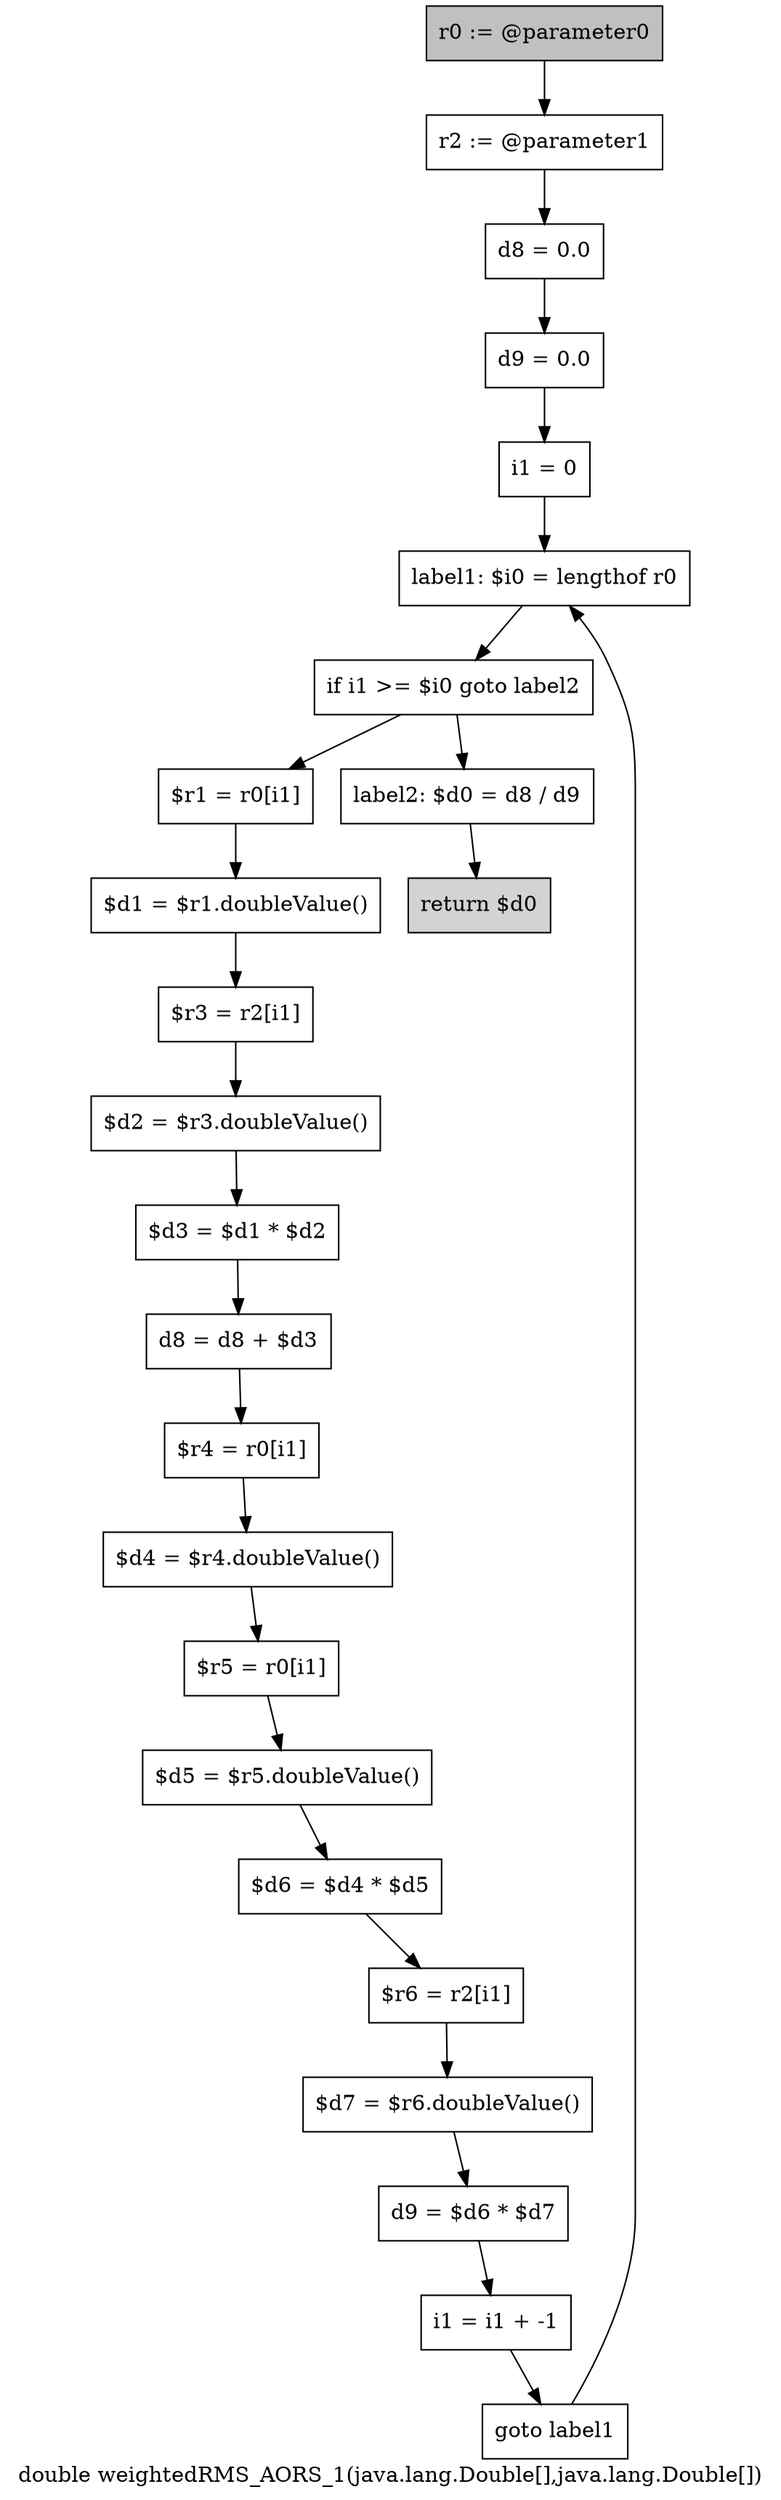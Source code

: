 digraph "double weightedRMS_AORS_1(java.lang.Double[],java.lang.Double[])" {
    label="double weightedRMS_AORS_1(java.lang.Double[],java.lang.Double[])";
    node [shape=box];
    "0" [style=filled,fillcolor=gray,label="r0 := @parameter0",];
    "1" [label="r2 := @parameter1",];
    "0"->"1";
    "2" [label="d8 = 0.0",];
    "1"->"2";
    "3" [label="d9 = 0.0",];
    "2"->"3";
    "4" [label="i1 = 0",];
    "3"->"4";
    "5" [label="label1: $i0 = lengthof r0",];
    "4"->"5";
    "6" [label="if i1 >= $i0 goto label2",];
    "5"->"6";
    "7" [label="$r1 = r0[i1]",];
    "6"->"7";
    "23" [label="label2: $d0 = d8 / d9",];
    "6"->"23";
    "8" [label="$d1 = $r1.doubleValue()",];
    "7"->"8";
    "9" [label="$r3 = r2[i1]",];
    "8"->"9";
    "10" [label="$d2 = $r3.doubleValue()",];
    "9"->"10";
    "11" [label="$d3 = $d1 * $d2",];
    "10"->"11";
    "12" [label="d8 = d8 + $d3",];
    "11"->"12";
    "13" [label="$r4 = r0[i1]",];
    "12"->"13";
    "14" [label="$d4 = $r4.doubleValue()",];
    "13"->"14";
    "15" [label="$r5 = r0[i1]",];
    "14"->"15";
    "16" [label="$d5 = $r5.doubleValue()",];
    "15"->"16";
    "17" [label="$d6 = $d4 * $d5",];
    "16"->"17";
    "18" [label="$r6 = r2[i1]",];
    "17"->"18";
    "19" [label="$d7 = $r6.doubleValue()",];
    "18"->"19";
    "20" [label="d9 = $d6 * $d7",];
    "19"->"20";
    "21" [label="i1 = i1 + -1",];
    "20"->"21";
    "22" [label="goto label1",];
    "21"->"22";
    "22"->"5";
    "24" [style=filled,fillcolor=lightgray,label="return $d0",];
    "23"->"24";
}
